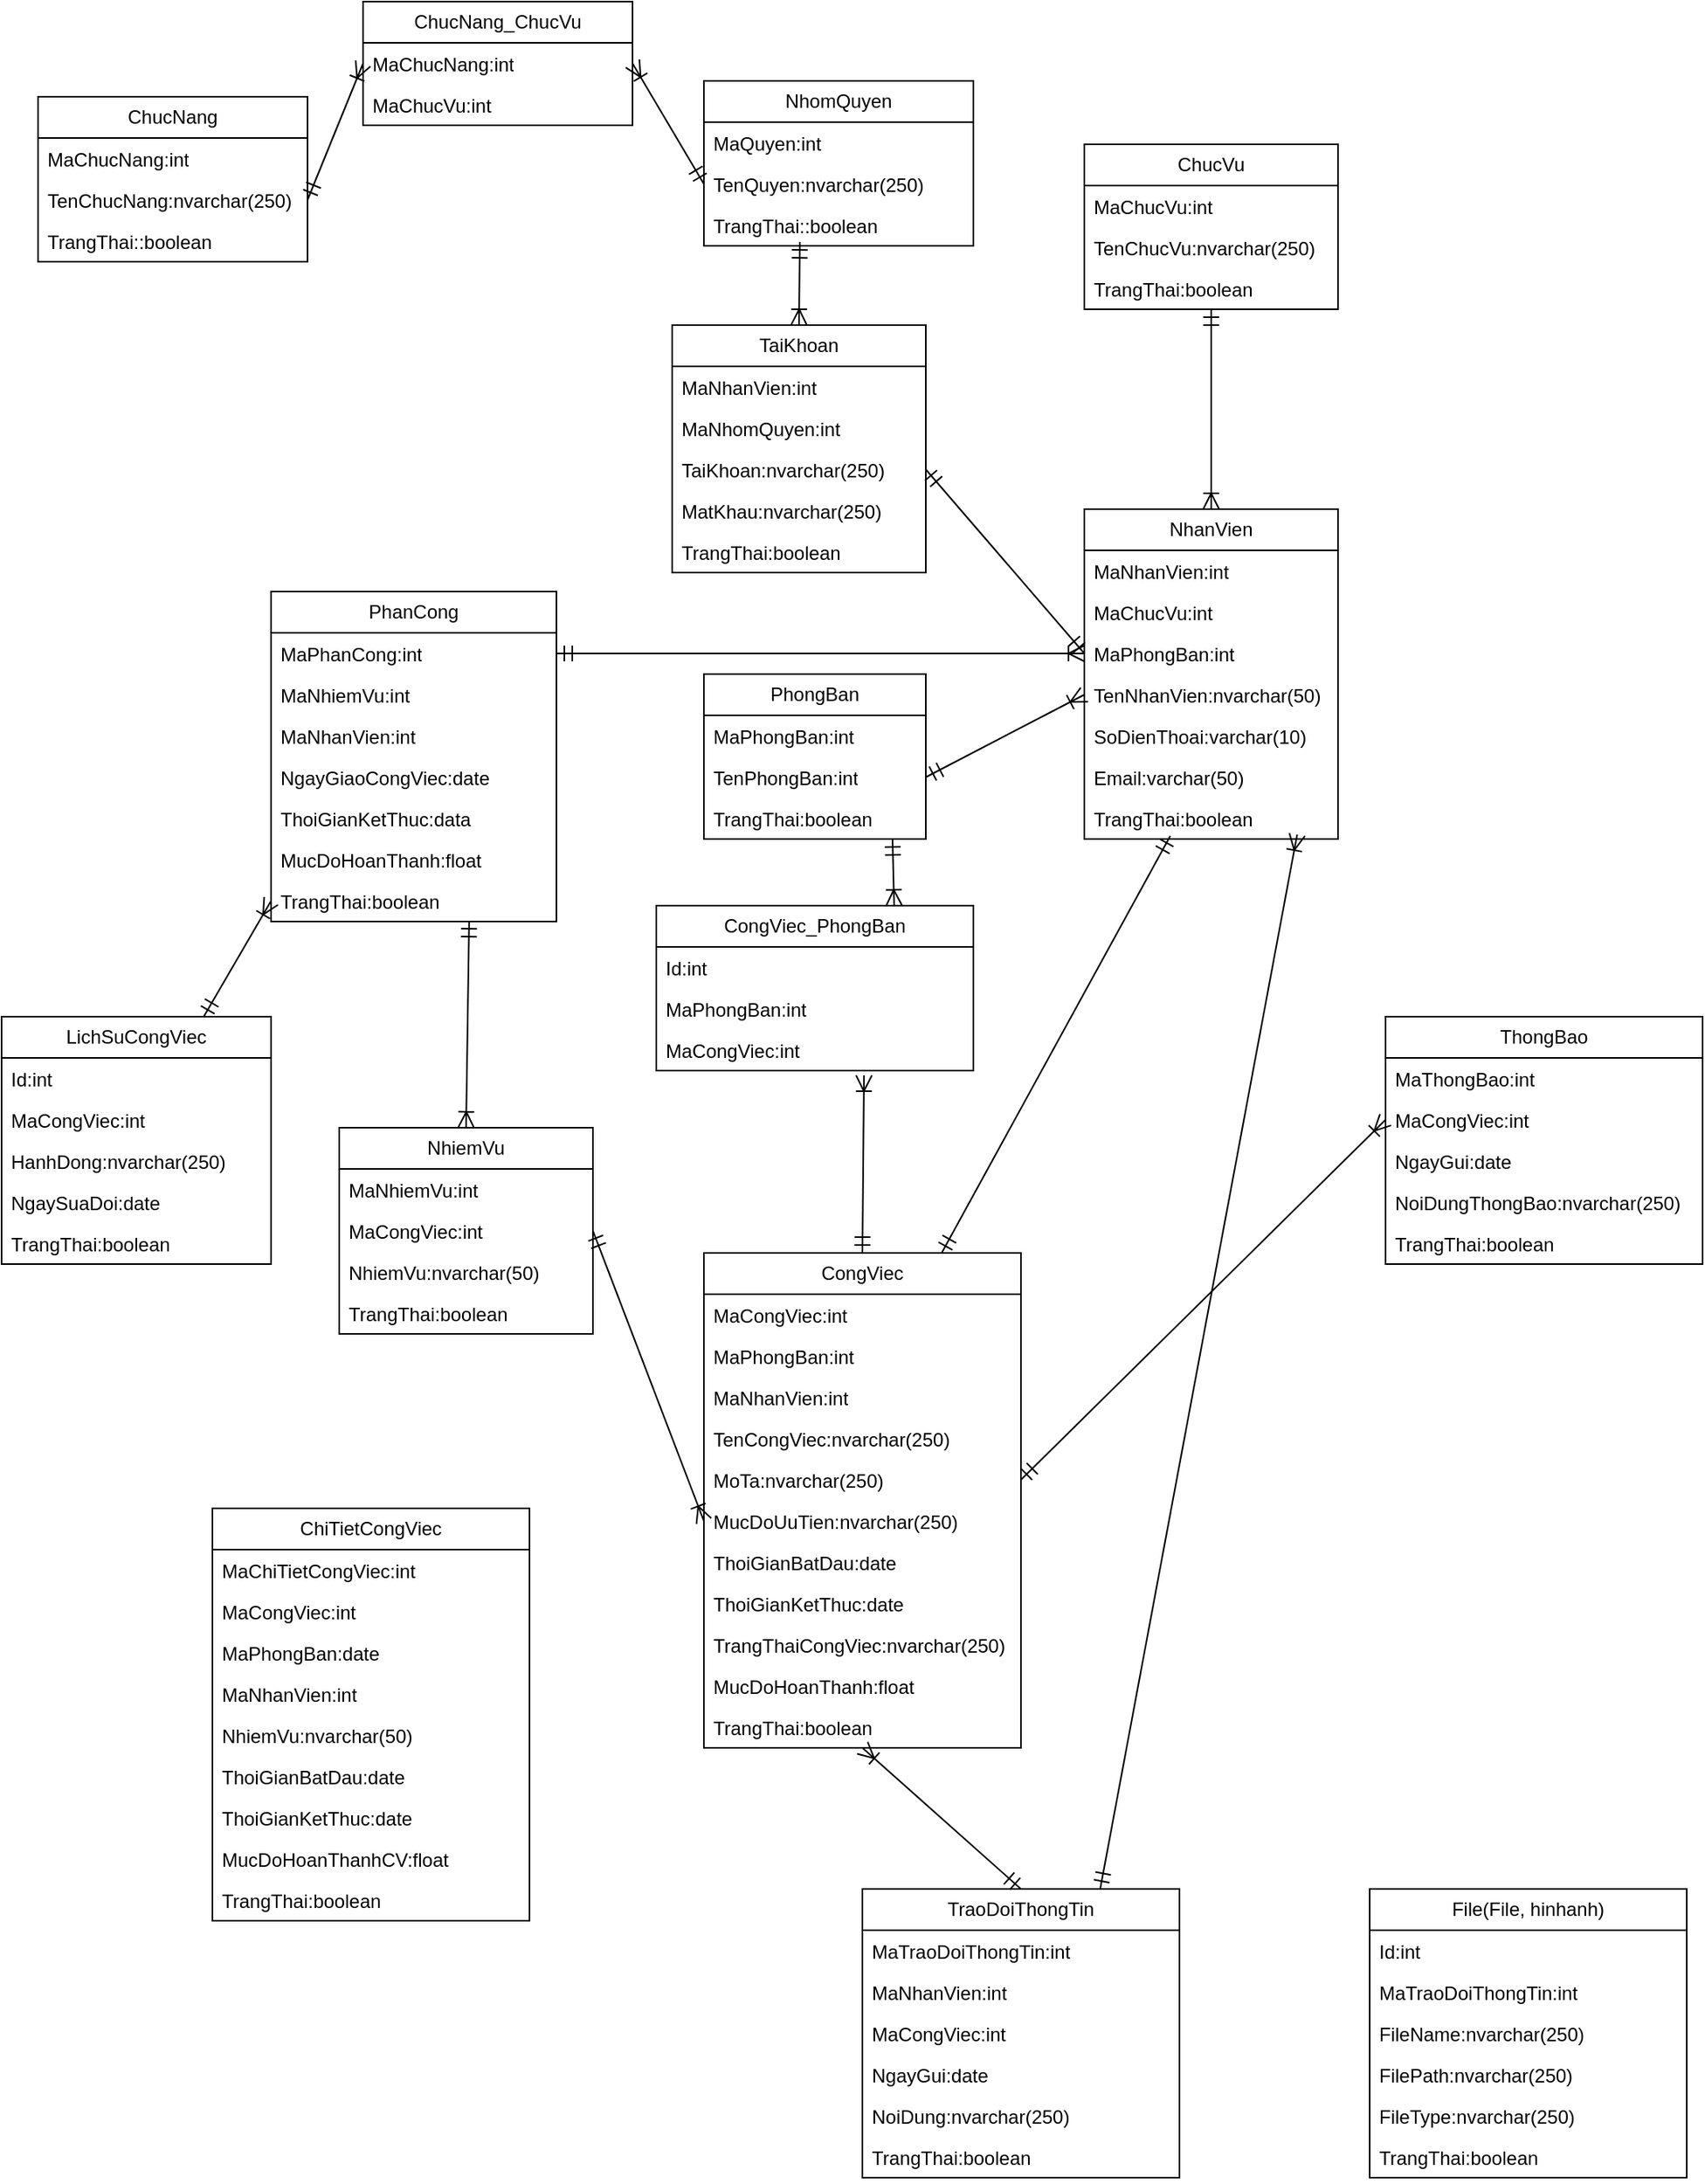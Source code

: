 <mxfile version="24.7.14">
  <diagram name="Trang-1" id="X7D9VBZnepN_hhrHkol_">
    <mxGraphModel dx="1833" dy="1750" grid="1" gridSize="10" guides="1" tooltips="1" connect="1" arrows="1" fold="1" page="1" pageScale="1" pageWidth="827" pageHeight="1169" math="0" shadow="0">
      <root>
        <mxCell id="0" />
        <mxCell id="1" parent="0" />
        <mxCell id="gNjLGFEiQqXNb_aDjSyo-1" value="TaiKhoan" style="swimlane;fontStyle=0;childLayout=stackLayout;horizontal=1;startSize=26;fillColor=none;horizontalStack=0;resizeParent=1;resizeParentMax=0;resizeLast=0;collapsible=1;marginBottom=0;whiteSpace=wrap;html=1;" vertex="1" parent="1">
          <mxGeometry x="-160" y="-156" width="160" height="156" as="geometry" />
        </mxCell>
        <mxCell id="gNjLGFEiQqXNb_aDjSyo-2" value="MaNhanVien:int" style="text;strokeColor=none;fillColor=none;align=left;verticalAlign=top;spacingLeft=4;spacingRight=4;overflow=hidden;rotatable=0;points=[[0,0.5],[1,0.5]];portConstraint=eastwest;whiteSpace=wrap;html=1;" vertex="1" parent="gNjLGFEiQqXNb_aDjSyo-1">
          <mxGeometry y="26" width="160" height="26" as="geometry" />
        </mxCell>
        <mxCell id="gNjLGFEiQqXNb_aDjSyo-118" value="MaNhomQuyen:int" style="text;strokeColor=none;fillColor=none;align=left;verticalAlign=top;spacingLeft=4;spacingRight=4;overflow=hidden;rotatable=0;points=[[0,0.5],[1,0.5]];portConstraint=eastwest;whiteSpace=wrap;html=1;" vertex="1" parent="gNjLGFEiQqXNb_aDjSyo-1">
          <mxGeometry y="52" width="160" height="26" as="geometry" />
        </mxCell>
        <mxCell id="gNjLGFEiQqXNb_aDjSyo-3" value="TaiKhoan:nvarchar(250)" style="text;strokeColor=none;fillColor=none;align=left;verticalAlign=top;spacingLeft=4;spacingRight=4;overflow=hidden;rotatable=0;points=[[0,0.5],[1,0.5]];portConstraint=eastwest;whiteSpace=wrap;html=1;" vertex="1" parent="gNjLGFEiQqXNb_aDjSyo-1">
          <mxGeometry y="78" width="160" height="26" as="geometry" />
        </mxCell>
        <mxCell id="gNjLGFEiQqXNb_aDjSyo-9" value="MatKhau:nvarchar(250)" style="text;strokeColor=none;fillColor=none;align=left;verticalAlign=top;spacingLeft=4;spacingRight=4;overflow=hidden;rotatable=0;points=[[0,0.5],[1,0.5]];portConstraint=eastwest;whiteSpace=wrap;html=1;" vertex="1" parent="gNjLGFEiQqXNb_aDjSyo-1">
          <mxGeometry y="104" width="160" height="26" as="geometry" />
        </mxCell>
        <mxCell id="gNjLGFEiQqXNb_aDjSyo-16" value="TrangThai:boolean" style="text;strokeColor=none;fillColor=none;align=left;verticalAlign=top;spacingLeft=4;spacingRight=4;overflow=hidden;rotatable=0;points=[[0,0.5],[1,0.5]];portConstraint=eastwest;whiteSpace=wrap;html=1;" vertex="1" parent="gNjLGFEiQqXNb_aDjSyo-1">
          <mxGeometry y="130" width="160" height="26" as="geometry" />
        </mxCell>
        <mxCell id="gNjLGFEiQqXNb_aDjSyo-68" style="edgeStyle=none;curved=1;rounded=0;orthogonalLoop=1;jettySize=auto;html=1;exitX=0.5;exitY=0;exitDx=0;exitDy=0;entryX=0.5;entryY=1;entryDx=0;entryDy=0;fontSize=12;startSize=8;endSize=8;endArrow=ERmandOne;endFill=0;startArrow=ERoneToMany;startFill=0;" edge="1" parent="1" source="gNjLGFEiQqXNb_aDjSyo-5" target="gNjLGFEiQqXNb_aDjSyo-62">
          <mxGeometry relative="1" as="geometry" />
        </mxCell>
        <mxCell id="gNjLGFEiQqXNb_aDjSyo-5" value="NhanVien" style="swimlane;fontStyle=0;childLayout=stackLayout;horizontal=1;startSize=26;fillColor=none;horizontalStack=0;resizeParent=1;resizeParentMax=0;resizeLast=0;collapsible=1;marginBottom=0;whiteSpace=wrap;html=1;" vertex="1" parent="1">
          <mxGeometry x="100" y="-40" width="160" height="208" as="geometry" />
        </mxCell>
        <mxCell id="gNjLGFEiQqXNb_aDjSyo-6" value="MaNhanVien:int" style="text;strokeColor=none;fillColor=none;align=left;verticalAlign=top;spacingLeft=4;spacingRight=4;overflow=hidden;rotatable=0;points=[[0,0.5],[1,0.5]];portConstraint=eastwest;whiteSpace=wrap;html=1;" vertex="1" parent="gNjLGFEiQqXNb_aDjSyo-5">
          <mxGeometry y="26" width="160" height="26" as="geometry" />
        </mxCell>
        <mxCell id="gNjLGFEiQqXNb_aDjSyo-69" value="MaChucVu:int" style="text;strokeColor=none;fillColor=none;align=left;verticalAlign=top;spacingLeft=4;spacingRight=4;overflow=hidden;rotatable=0;points=[[0,0.5],[1,0.5]];portConstraint=eastwest;whiteSpace=wrap;html=1;" vertex="1" parent="gNjLGFEiQqXNb_aDjSyo-5">
          <mxGeometry y="52" width="160" height="26" as="geometry" />
        </mxCell>
        <mxCell id="gNjLGFEiQqXNb_aDjSyo-11" value="MaPhongBan:int" style="text;strokeColor=none;fillColor=none;align=left;verticalAlign=top;spacingLeft=4;spacingRight=4;overflow=hidden;rotatable=0;points=[[0,0.5],[1,0.5]];portConstraint=eastwest;whiteSpace=wrap;html=1;" vertex="1" parent="gNjLGFEiQqXNb_aDjSyo-5">
          <mxGeometry y="78" width="160" height="26" as="geometry" />
        </mxCell>
        <mxCell id="gNjLGFEiQqXNb_aDjSyo-7" value="TenNhanVien:nvarchar(50)" style="text;strokeColor=none;fillColor=none;align=left;verticalAlign=top;spacingLeft=4;spacingRight=4;overflow=hidden;rotatable=0;points=[[0,0.5],[1,0.5]];portConstraint=eastwest;whiteSpace=wrap;html=1;" vertex="1" parent="gNjLGFEiQqXNb_aDjSyo-5">
          <mxGeometry y="104" width="160" height="26" as="geometry" />
        </mxCell>
        <mxCell id="gNjLGFEiQqXNb_aDjSyo-8" value="SoDienThoai:varchar(10)" style="text;strokeColor=none;fillColor=none;align=left;verticalAlign=top;spacingLeft=4;spacingRight=4;overflow=hidden;rotatable=0;points=[[0,0.5],[1,0.5]];portConstraint=eastwest;whiteSpace=wrap;html=1;" vertex="1" parent="gNjLGFEiQqXNb_aDjSyo-5">
          <mxGeometry y="130" width="160" height="26" as="geometry" />
        </mxCell>
        <mxCell id="gNjLGFEiQqXNb_aDjSyo-4" value="Email:varchar(50)" style="text;strokeColor=none;fillColor=none;align=left;verticalAlign=top;spacingLeft=4;spacingRight=4;overflow=hidden;rotatable=0;points=[[0,0.5],[1,0.5]];portConstraint=eastwest;whiteSpace=wrap;html=1;" vertex="1" parent="gNjLGFEiQqXNb_aDjSyo-5">
          <mxGeometry y="156" width="160" height="26" as="geometry" />
        </mxCell>
        <mxCell id="gNjLGFEiQqXNb_aDjSyo-10" value="TrangThai:boolean" style="text;strokeColor=none;fillColor=none;align=left;verticalAlign=top;spacingLeft=4;spacingRight=4;overflow=hidden;rotatable=0;points=[[0,0.5],[1,0.5]];portConstraint=eastwest;whiteSpace=wrap;html=1;" vertex="1" parent="gNjLGFEiQqXNb_aDjSyo-5">
          <mxGeometry y="182" width="160" height="26" as="geometry" />
        </mxCell>
        <mxCell id="gNjLGFEiQqXNb_aDjSyo-12" value="PhongBan" style="swimlane;fontStyle=0;childLayout=stackLayout;horizontal=1;startSize=26;fillColor=none;horizontalStack=0;resizeParent=1;resizeParentMax=0;resizeLast=0;collapsible=1;marginBottom=0;whiteSpace=wrap;html=1;" vertex="1" parent="1">
          <mxGeometry x="-140" y="64" width="140" height="104" as="geometry" />
        </mxCell>
        <mxCell id="gNjLGFEiQqXNb_aDjSyo-13" value="MaPhongBan:int" style="text;strokeColor=none;fillColor=none;align=left;verticalAlign=top;spacingLeft=4;spacingRight=4;overflow=hidden;rotatable=0;points=[[0,0.5],[1,0.5]];portConstraint=eastwest;whiteSpace=wrap;html=1;" vertex="1" parent="gNjLGFEiQqXNb_aDjSyo-12">
          <mxGeometry y="26" width="140" height="26" as="geometry" />
        </mxCell>
        <mxCell id="gNjLGFEiQqXNb_aDjSyo-14" value="TenPhongBan:int" style="text;strokeColor=none;fillColor=none;align=left;verticalAlign=top;spacingLeft=4;spacingRight=4;overflow=hidden;rotatable=0;points=[[0,0.5],[1,0.5]];portConstraint=eastwest;whiteSpace=wrap;html=1;" vertex="1" parent="gNjLGFEiQqXNb_aDjSyo-12">
          <mxGeometry y="52" width="140" height="26" as="geometry" />
        </mxCell>
        <mxCell id="gNjLGFEiQqXNb_aDjSyo-15" value="TrangThai:boolean" style="text;strokeColor=none;fillColor=none;align=left;verticalAlign=top;spacingLeft=4;spacingRight=4;overflow=hidden;rotatable=0;points=[[0,0.5],[1,0.5]];portConstraint=eastwest;whiteSpace=wrap;html=1;" vertex="1" parent="gNjLGFEiQqXNb_aDjSyo-12">
          <mxGeometry y="78" width="140" height="26" as="geometry" />
        </mxCell>
        <mxCell id="gNjLGFEiQqXNb_aDjSyo-133" style="edgeStyle=none;curved=1;rounded=0;orthogonalLoop=1;jettySize=auto;html=1;entryX=1;entryY=0.5;entryDx=0;entryDy=0;fontSize=12;startSize=8;endSize=8;" edge="1" parent="gNjLGFEiQqXNb_aDjSyo-12" source="gNjLGFEiQqXNb_aDjSyo-14" target="gNjLGFEiQqXNb_aDjSyo-14">
          <mxGeometry relative="1" as="geometry" />
        </mxCell>
        <mxCell id="gNjLGFEiQqXNb_aDjSyo-17" value="CongViec" style="swimlane;fontStyle=0;childLayout=stackLayout;horizontal=1;startSize=26;fillColor=none;horizontalStack=0;resizeParent=1;resizeParentMax=0;resizeLast=0;collapsible=1;marginBottom=0;whiteSpace=wrap;html=1;" vertex="1" parent="1">
          <mxGeometry x="-140" y="429" width="200" height="312" as="geometry" />
        </mxCell>
        <mxCell id="gNjLGFEiQqXNb_aDjSyo-18" value="MaCongViec:int" style="text;strokeColor=none;fillColor=none;align=left;verticalAlign=top;spacingLeft=4;spacingRight=4;overflow=hidden;rotatable=0;points=[[0,0.5],[1,0.5]];portConstraint=eastwest;whiteSpace=wrap;html=1;" vertex="1" parent="gNjLGFEiQqXNb_aDjSyo-17">
          <mxGeometry y="26" width="200" height="26" as="geometry" />
        </mxCell>
        <mxCell id="gNjLGFEiQqXNb_aDjSyo-166" value="MaPhongBan:int" style="text;strokeColor=none;fillColor=none;align=left;verticalAlign=top;spacingLeft=4;spacingRight=4;overflow=hidden;rotatable=0;points=[[0,0.5],[1,0.5]];portConstraint=eastwest;whiteSpace=wrap;html=1;" vertex="1" parent="gNjLGFEiQqXNb_aDjSyo-17">
          <mxGeometry y="52" width="200" height="26" as="geometry" />
        </mxCell>
        <mxCell id="gNjLGFEiQqXNb_aDjSyo-160" value="MaNhanVien:int" style="text;strokeColor=none;fillColor=none;align=left;verticalAlign=top;spacingLeft=4;spacingRight=4;overflow=hidden;rotatable=0;points=[[0,0.5],[1,0.5]];portConstraint=eastwest;whiteSpace=wrap;html=1;" vertex="1" parent="gNjLGFEiQqXNb_aDjSyo-17">
          <mxGeometry y="78" width="200" height="26" as="geometry" />
        </mxCell>
        <mxCell id="gNjLGFEiQqXNb_aDjSyo-19" value="TenCongViec:nvarchar(250)" style="text;strokeColor=none;fillColor=none;align=left;verticalAlign=top;spacingLeft=4;spacingRight=4;overflow=hidden;rotatable=0;points=[[0,0.5],[1,0.5]];portConstraint=eastwest;whiteSpace=wrap;html=1;" vertex="1" parent="gNjLGFEiQqXNb_aDjSyo-17">
          <mxGeometry y="104" width="200" height="26" as="geometry" />
        </mxCell>
        <mxCell id="gNjLGFEiQqXNb_aDjSyo-23" value="MoTa:nvarchar(250)" style="text;strokeColor=none;fillColor=none;align=left;verticalAlign=top;spacingLeft=4;spacingRight=4;overflow=hidden;rotatable=0;points=[[0,0.5],[1,0.5]];portConstraint=eastwest;whiteSpace=wrap;html=1;" vertex="1" parent="gNjLGFEiQqXNb_aDjSyo-17">
          <mxGeometry y="130" width="200" height="26" as="geometry" />
        </mxCell>
        <mxCell id="gNjLGFEiQqXNb_aDjSyo-20" value="MucDoUuTien:nvarchar(250)" style="text;strokeColor=none;fillColor=none;align=left;verticalAlign=top;spacingLeft=4;spacingRight=4;overflow=hidden;rotatable=0;points=[[0,0.5],[1,0.5]];portConstraint=eastwest;whiteSpace=wrap;html=1;" vertex="1" parent="gNjLGFEiQqXNb_aDjSyo-17">
          <mxGeometry y="156" width="200" height="26" as="geometry" />
        </mxCell>
        <mxCell id="gNjLGFEiQqXNb_aDjSyo-24" value="ThoiGianBatDau:date" style="text;strokeColor=none;fillColor=none;align=left;verticalAlign=top;spacingLeft=4;spacingRight=4;overflow=hidden;rotatable=0;points=[[0,0.5],[1,0.5]];portConstraint=eastwest;whiteSpace=wrap;html=1;" vertex="1" parent="gNjLGFEiQqXNb_aDjSyo-17">
          <mxGeometry y="182" width="200" height="26" as="geometry" />
        </mxCell>
        <mxCell id="gNjLGFEiQqXNb_aDjSyo-21" value="ThoiGianKetThuc:date" style="text;strokeColor=none;fillColor=none;align=left;verticalAlign=top;spacingLeft=4;spacingRight=4;overflow=hidden;rotatable=0;points=[[0,0.5],[1,0.5]];portConstraint=eastwest;whiteSpace=wrap;html=1;" vertex="1" parent="gNjLGFEiQqXNb_aDjSyo-17">
          <mxGeometry y="208" width="200" height="26" as="geometry" />
        </mxCell>
        <mxCell id="gNjLGFEiQqXNb_aDjSyo-26" value="TrangThaiCongViec:nvarchar(250)" style="text;strokeColor=none;fillColor=none;align=left;verticalAlign=top;spacingLeft=4;spacingRight=4;overflow=hidden;rotatable=0;points=[[0,0.5],[1,0.5]];portConstraint=eastwest;whiteSpace=wrap;html=1;" vertex="1" parent="gNjLGFEiQqXNb_aDjSyo-17">
          <mxGeometry y="234" width="200" height="26" as="geometry" />
        </mxCell>
        <mxCell id="gNjLGFEiQqXNb_aDjSyo-51" value="MucDoHoanThanh:float" style="text;strokeColor=none;fillColor=none;align=left;verticalAlign=top;spacingLeft=4;spacingRight=4;overflow=hidden;rotatable=0;points=[[0,0.5],[1,0.5]];portConstraint=eastwest;whiteSpace=wrap;html=1;" vertex="1" parent="gNjLGFEiQqXNb_aDjSyo-17">
          <mxGeometry y="260" width="200" height="26" as="geometry" />
        </mxCell>
        <mxCell id="gNjLGFEiQqXNb_aDjSyo-25" value="TrangThai:boolean" style="text;strokeColor=none;fillColor=none;align=left;verticalAlign=top;spacingLeft=4;spacingRight=4;overflow=hidden;rotatable=0;points=[[0,0.5],[1,0.5]];portConstraint=eastwest;whiteSpace=wrap;html=1;" vertex="1" parent="gNjLGFEiQqXNb_aDjSyo-17">
          <mxGeometry y="286" width="200" height="26" as="geometry" />
        </mxCell>
        <mxCell id="gNjLGFEiQqXNb_aDjSyo-36" value="ThongBao" style="swimlane;fontStyle=0;childLayout=stackLayout;horizontal=1;startSize=26;fillColor=none;horizontalStack=0;resizeParent=1;resizeParentMax=0;resizeLast=0;collapsible=1;marginBottom=0;whiteSpace=wrap;html=1;" vertex="1" parent="1">
          <mxGeometry x="290" y="280" width="200" height="156" as="geometry">
            <mxRectangle x="280" y="562" width="100" height="30" as="alternateBounds" />
          </mxGeometry>
        </mxCell>
        <mxCell id="gNjLGFEiQqXNb_aDjSyo-37" value="MaThongBao:int" style="text;strokeColor=none;fillColor=none;align=left;verticalAlign=top;spacingLeft=4;spacingRight=4;overflow=hidden;rotatable=0;points=[[0,0.5],[1,0.5]];portConstraint=eastwest;whiteSpace=wrap;html=1;" vertex="1" parent="gNjLGFEiQqXNb_aDjSyo-36">
          <mxGeometry y="26" width="200" height="26" as="geometry" />
        </mxCell>
        <mxCell id="gNjLGFEiQqXNb_aDjSyo-38" value="MaCongViec:int" style="text;strokeColor=none;fillColor=none;align=left;verticalAlign=top;spacingLeft=4;spacingRight=4;overflow=hidden;rotatable=0;points=[[0,0.5],[1,0.5]];portConstraint=eastwest;whiteSpace=wrap;html=1;" vertex="1" parent="gNjLGFEiQqXNb_aDjSyo-36">
          <mxGeometry y="52" width="200" height="26" as="geometry" />
        </mxCell>
        <mxCell id="gNjLGFEiQqXNb_aDjSyo-39" value="NgayGui:date" style="text;strokeColor=none;fillColor=none;align=left;verticalAlign=top;spacingLeft=4;spacingRight=4;overflow=hidden;rotatable=0;points=[[0,0.5],[1,0.5]];portConstraint=eastwest;whiteSpace=wrap;html=1;" vertex="1" parent="gNjLGFEiQqXNb_aDjSyo-36">
          <mxGeometry y="78" width="200" height="26" as="geometry" />
        </mxCell>
        <mxCell id="gNjLGFEiQqXNb_aDjSyo-40" value="NoiDungThongBao:nvarchar(250)" style="text;strokeColor=none;fillColor=none;align=left;verticalAlign=top;spacingLeft=4;spacingRight=4;overflow=hidden;rotatable=0;points=[[0,0.5],[1,0.5]];portConstraint=eastwest;whiteSpace=wrap;html=1;" vertex="1" parent="gNjLGFEiQqXNb_aDjSyo-36">
          <mxGeometry y="104" width="200" height="26" as="geometry" />
        </mxCell>
        <mxCell id="gNjLGFEiQqXNb_aDjSyo-44" value="TrangThai:boolean" style="text;strokeColor=none;fillColor=none;align=left;verticalAlign=top;spacingLeft=4;spacingRight=4;overflow=hidden;rotatable=0;points=[[0,0.5],[1,0.5]];portConstraint=eastwest;whiteSpace=wrap;html=1;" vertex="1" parent="gNjLGFEiQqXNb_aDjSyo-36">
          <mxGeometry y="130" width="200" height="26" as="geometry" />
        </mxCell>
        <mxCell id="gNjLGFEiQqXNb_aDjSyo-93" style="edgeStyle=none;curved=1;rounded=0;orthogonalLoop=1;jettySize=auto;html=1;exitX=0.5;exitY=0;exitDx=0;exitDy=0;entryX=0.5;entryY=1;entryDx=0;entryDy=0;fontSize=12;startSize=8;endSize=8;endArrow=ERoneToMany;endFill=0;startArrow=ERmandOne;startFill=0;" edge="1" parent="1" source="gNjLGFEiQqXNb_aDjSyo-45" target="gNjLGFEiQqXNb_aDjSyo-17">
          <mxGeometry relative="1" as="geometry" />
        </mxCell>
        <mxCell id="gNjLGFEiQqXNb_aDjSyo-45" value="TraoDoiThongTin" style="swimlane;fontStyle=0;childLayout=stackLayout;horizontal=1;startSize=26;fillColor=none;horizontalStack=0;resizeParent=1;resizeParentMax=0;resizeLast=0;collapsible=1;marginBottom=0;whiteSpace=wrap;html=1;" vertex="1" parent="1">
          <mxGeometry x="-40" y="830" width="200" height="182" as="geometry" />
        </mxCell>
        <mxCell id="gNjLGFEiQqXNb_aDjSyo-46" value="MaTraoDoiThongTin:int" style="text;strokeColor=none;fillColor=none;align=left;verticalAlign=top;spacingLeft=4;spacingRight=4;overflow=hidden;rotatable=0;points=[[0,0.5],[1,0.5]];portConstraint=eastwest;whiteSpace=wrap;html=1;" vertex="1" parent="gNjLGFEiQqXNb_aDjSyo-45">
          <mxGeometry y="26" width="200" height="26" as="geometry" />
        </mxCell>
        <mxCell id="gNjLGFEiQqXNb_aDjSyo-53" value="MaNhanVien:int" style="text;strokeColor=none;fillColor=none;align=left;verticalAlign=top;spacingLeft=4;spacingRight=4;overflow=hidden;rotatable=0;points=[[0,0.5],[1,0.5]];portConstraint=eastwest;whiteSpace=wrap;html=1;" vertex="1" parent="gNjLGFEiQqXNb_aDjSyo-45">
          <mxGeometry y="52" width="200" height="26" as="geometry" />
        </mxCell>
        <mxCell id="gNjLGFEiQqXNb_aDjSyo-47" value="MaCongViec:int" style="text;strokeColor=none;fillColor=none;align=left;verticalAlign=top;spacingLeft=4;spacingRight=4;overflow=hidden;rotatable=0;points=[[0,0.5],[1,0.5]];portConstraint=eastwest;whiteSpace=wrap;html=1;" vertex="1" parent="gNjLGFEiQqXNb_aDjSyo-45">
          <mxGeometry y="78" width="200" height="26" as="geometry" />
        </mxCell>
        <mxCell id="gNjLGFEiQqXNb_aDjSyo-48" value="NgayGui:date" style="text;strokeColor=none;fillColor=none;align=left;verticalAlign=top;spacingLeft=4;spacingRight=4;overflow=hidden;rotatable=0;points=[[0,0.5],[1,0.5]];portConstraint=eastwest;whiteSpace=wrap;html=1;" vertex="1" parent="gNjLGFEiQqXNb_aDjSyo-45">
          <mxGeometry y="104" width="200" height="26" as="geometry" />
        </mxCell>
        <mxCell id="gNjLGFEiQqXNb_aDjSyo-49" value="NoiDung:nvarchar(250)" style="text;strokeColor=none;fillColor=none;align=left;verticalAlign=top;spacingLeft=4;spacingRight=4;overflow=hidden;rotatable=0;points=[[0,0.5],[1,0.5]];portConstraint=eastwest;whiteSpace=wrap;html=1;" vertex="1" parent="gNjLGFEiQqXNb_aDjSyo-45">
          <mxGeometry y="130" width="200" height="26" as="geometry" />
        </mxCell>
        <mxCell id="gNjLGFEiQqXNb_aDjSyo-50" value="TrangThai:boolean" style="text;strokeColor=none;fillColor=none;align=left;verticalAlign=top;spacingLeft=4;spacingRight=4;overflow=hidden;rotatable=0;points=[[0,0.5],[1,0.5]];portConstraint=eastwest;whiteSpace=wrap;html=1;" vertex="1" parent="gNjLGFEiQqXNb_aDjSyo-45">
          <mxGeometry y="156" width="200" height="26" as="geometry" />
        </mxCell>
        <mxCell id="gNjLGFEiQqXNb_aDjSyo-54" style="edgeStyle=none;curved=1;rounded=0;orthogonalLoop=1;jettySize=auto;html=1;exitX=0;exitY=0.5;exitDx=0;exitDy=0;entryX=1;entryY=0.5;entryDx=0;entryDy=0;fontSize=12;startSize=8;endSize=8;endArrow=ERmandOne;endFill=0;startArrow=ERoneToMany;startFill=0;" edge="1" parent="1" source="gNjLGFEiQqXNb_aDjSyo-7" target="gNjLGFEiQqXNb_aDjSyo-14">
          <mxGeometry relative="1" as="geometry" />
        </mxCell>
        <mxCell id="gNjLGFEiQqXNb_aDjSyo-55" style="edgeStyle=none;curved=1;rounded=0;orthogonalLoop=1;jettySize=auto;html=1;exitX=1;exitY=0.5;exitDx=0;exitDy=0;entryX=0;entryY=0.5;entryDx=0;entryDy=0;fontSize=12;startSize=8;endSize=8;startArrow=ERmandOne;startFill=0;endArrow=ERmandOne;endFill=0;" edge="1" parent="1" source="gNjLGFEiQqXNb_aDjSyo-3" target="gNjLGFEiQqXNb_aDjSyo-11">
          <mxGeometry relative="1" as="geometry" />
        </mxCell>
        <mxCell id="gNjLGFEiQqXNb_aDjSyo-62" value="ChucVu" style="swimlane;fontStyle=0;childLayout=stackLayout;horizontal=1;startSize=26;fillColor=none;horizontalStack=0;resizeParent=1;resizeParentMax=0;resizeLast=0;collapsible=1;marginBottom=0;whiteSpace=wrap;html=1;" vertex="1" parent="1">
          <mxGeometry x="100" y="-270" width="160" height="104" as="geometry">
            <mxRectangle x="280" y="562" width="100" height="30" as="alternateBounds" />
          </mxGeometry>
        </mxCell>
        <mxCell id="gNjLGFEiQqXNb_aDjSyo-63" value="MaChucVu:int" style="text;strokeColor=none;fillColor=none;align=left;verticalAlign=top;spacingLeft=4;spacingRight=4;overflow=hidden;rotatable=0;points=[[0,0.5],[1,0.5]];portConstraint=eastwest;whiteSpace=wrap;html=1;" vertex="1" parent="gNjLGFEiQqXNb_aDjSyo-62">
          <mxGeometry y="26" width="160" height="26" as="geometry" />
        </mxCell>
        <mxCell id="gNjLGFEiQqXNb_aDjSyo-64" value="TenChucVu:nvarchar(250)" style="text;strokeColor=none;fillColor=none;align=left;verticalAlign=top;spacingLeft=4;spacingRight=4;overflow=hidden;rotatable=0;points=[[0,0.5],[1,0.5]];portConstraint=eastwest;whiteSpace=wrap;html=1;" vertex="1" parent="gNjLGFEiQqXNb_aDjSyo-62">
          <mxGeometry y="52" width="160" height="26" as="geometry" />
        </mxCell>
        <mxCell id="gNjLGFEiQqXNb_aDjSyo-67" value="TrangThai:boolean" style="text;strokeColor=none;fillColor=none;align=left;verticalAlign=top;spacingLeft=4;spacingRight=4;overflow=hidden;rotatable=0;points=[[0,0.5],[1,0.5]];portConstraint=eastwest;whiteSpace=wrap;html=1;" vertex="1" parent="gNjLGFEiQqXNb_aDjSyo-62">
          <mxGeometry y="78" width="160" height="26" as="geometry" />
        </mxCell>
        <mxCell id="gNjLGFEiQqXNb_aDjSyo-78" value="File(File, hinhanh)" style="swimlane;fontStyle=0;childLayout=stackLayout;horizontal=1;startSize=26;fillColor=none;horizontalStack=0;resizeParent=1;resizeParentMax=0;resizeLast=0;collapsible=1;marginBottom=0;whiteSpace=wrap;html=1;" vertex="1" parent="1">
          <mxGeometry x="280" y="830" width="200" height="182" as="geometry" />
        </mxCell>
        <mxCell id="gNjLGFEiQqXNb_aDjSyo-79" value="Id:int" style="text;strokeColor=none;fillColor=none;align=left;verticalAlign=top;spacingLeft=4;spacingRight=4;overflow=hidden;rotatable=0;points=[[0,0.5],[1,0.5]];portConstraint=eastwest;whiteSpace=wrap;html=1;" vertex="1" parent="gNjLGFEiQqXNb_aDjSyo-78">
          <mxGeometry y="26" width="200" height="26" as="geometry" />
        </mxCell>
        <mxCell id="gNjLGFEiQqXNb_aDjSyo-85" value="MaTraoDoiThongTin:int" style="text;strokeColor=none;fillColor=none;align=left;verticalAlign=top;spacingLeft=4;spacingRight=4;overflow=hidden;rotatable=0;points=[[0,0.5],[1,0.5]];portConstraint=eastwest;whiteSpace=wrap;html=1;" vertex="1" parent="gNjLGFEiQqXNb_aDjSyo-78">
          <mxGeometry y="52" width="200" height="26" as="geometry" />
        </mxCell>
        <mxCell id="gNjLGFEiQqXNb_aDjSyo-86" value="FileName:nvarchar(250)" style="text;strokeColor=none;fillColor=none;align=left;verticalAlign=top;spacingLeft=4;spacingRight=4;overflow=hidden;rotatable=0;points=[[0,0.5],[1,0.5]];portConstraint=eastwest;whiteSpace=wrap;html=1;" vertex="1" parent="gNjLGFEiQqXNb_aDjSyo-78">
          <mxGeometry y="78" width="200" height="26" as="geometry" />
        </mxCell>
        <mxCell id="gNjLGFEiQqXNb_aDjSyo-87" value="FilePath:nvarchar(250)" style="text;strokeColor=none;fillColor=none;align=left;verticalAlign=top;spacingLeft=4;spacingRight=4;overflow=hidden;rotatable=0;points=[[0,0.5],[1,0.5]];portConstraint=eastwest;whiteSpace=wrap;html=1;" vertex="1" parent="gNjLGFEiQqXNb_aDjSyo-78">
          <mxGeometry y="104" width="200" height="26" as="geometry" />
        </mxCell>
        <mxCell id="gNjLGFEiQqXNb_aDjSyo-90" value="FileType:nvarchar(250)" style="text;strokeColor=none;fillColor=none;align=left;verticalAlign=top;spacingLeft=4;spacingRight=4;overflow=hidden;rotatable=0;points=[[0,0.5],[1,0.5]];portConstraint=eastwest;whiteSpace=wrap;html=1;" vertex="1" parent="gNjLGFEiQqXNb_aDjSyo-78">
          <mxGeometry y="130" width="200" height="26" as="geometry" />
        </mxCell>
        <mxCell id="gNjLGFEiQqXNb_aDjSyo-84" value="TrangThai:boolean" style="text;strokeColor=none;fillColor=none;align=left;verticalAlign=top;spacingLeft=4;spacingRight=4;overflow=hidden;rotatable=0;points=[[0,0.5],[1,0.5]];portConstraint=eastwest;whiteSpace=wrap;html=1;" vertex="1" parent="gNjLGFEiQqXNb_aDjSyo-78">
          <mxGeometry y="156" width="200" height="26" as="geometry" />
        </mxCell>
        <mxCell id="gNjLGFEiQqXNb_aDjSyo-88" style="edgeStyle=none;curved=1;rounded=0;orthogonalLoop=1;jettySize=auto;html=1;exitX=1;exitY=0.5;exitDx=0;exitDy=0;entryX=0;entryY=0.5;entryDx=0;entryDy=0;fontSize=12;startSize=8;endSize=8;startArrow=ERmandOne;startFill=0;endArrow=ERoneToMany;endFill=0;" edge="1" parent="1" source="gNjLGFEiQqXNb_aDjSyo-23" target="gNjLGFEiQqXNb_aDjSyo-38">
          <mxGeometry relative="1" as="geometry" />
        </mxCell>
        <mxCell id="gNjLGFEiQqXNb_aDjSyo-94" style="edgeStyle=none;curved=1;rounded=0;orthogonalLoop=1;jettySize=auto;html=1;exitX=0.75;exitY=0;exitDx=0;exitDy=0;entryX=0.839;entryY=0.892;entryDx=0;entryDy=0;entryPerimeter=0;fontSize=12;startSize=8;endSize=8;endArrow=ERoneToMany;endFill=0;startArrow=ERmandOne;startFill=0;" edge="1" parent="1" source="gNjLGFEiQqXNb_aDjSyo-45" target="gNjLGFEiQqXNb_aDjSyo-10">
          <mxGeometry relative="1" as="geometry" />
        </mxCell>
        <mxCell id="gNjLGFEiQqXNb_aDjSyo-95" value="ChucNang" style="swimlane;fontStyle=0;childLayout=stackLayout;horizontal=1;startSize=26;fillColor=none;horizontalStack=0;resizeParent=1;resizeParentMax=0;resizeLast=0;collapsible=1;marginBottom=0;whiteSpace=wrap;html=1;" vertex="1" parent="1">
          <mxGeometry x="-560" y="-300" width="170" height="104" as="geometry" />
        </mxCell>
        <mxCell id="gNjLGFEiQqXNb_aDjSyo-96" value="MaChucNang:int" style="text;strokeColor=none;fillColor=none;align=left;verticalAlign=top;spacingLeft=4;spacingRight=4;overflow=hidden;rotatable=0;points=[[0,0.5],[1,0.5]];portConstraint=eastwest;whiteSpace=wrap;html=1;" vertex="1" parent="gNjLGFEiQqXNb_aDjSyo-95">
          <mxGeometry y="26" width="170" height="26" as="geometry" />
        </mxCell>
        <mxCell id="gNjLGFEiQqXNb_aDjSyo-97" value="TenChucNang:nvarchar(250)" style="text;strokeColor=none;fillColor=none;align=left;verticalAlign=top;spacingLeft=4;spacingRight=4;overflow=hidden;rotatable=0;points=[[0,0.5],[1,0.5]];portConstraint=eastwest;whiteSpace=wrap;html=1;" vertex="1" parent="gNjLGFEiQqXNb_aDjSyo-95">
          <mxGeometry y="52" width="170" height="26" as="geometry" />
        </mxCell>
        <mxCell id="gNjLGFEiQqXNb_aDjSyo-98" value="TrangThai::boolean" style="text;strokeColor=none;fillColor=none;align=left;verticalAlign=top;spacingLeft=4;spacingRight=4;overflow=hidden;rotatable=0;points=[[0,0.5],[1,0.5]];portConstraint=eastwest;whiteSpace=wrap;html=1;" vertex="1" parent="gNjLGFEiQqXNb_aDjSyo-95">
          <mxGeometry y="78" width="170" height="26" as="geometry" />
        </mxCell>
        <mxCell id="gNjLGFEiQqXNb_aDjSyo-103" value="ChucNang_ChucVu" style="swimlane;fontStyle=0;childLayout=stackLayout;horizontal=1;startSize=26;fillColor=none;horizontalStack=0;resizeParent=1;resizeParentMax=0;resizeLast=0;collapsible=1;marginBottom=0;whiteSpace=wrap;html=1;" vertex="1" parent="1">
          <mxGeometry x="-355" y="-360" width="170" height="78" as="geometry" />
        </mxCell>
        <mxCell id="gNjLGFEiQqXNb_aDjSyo-104" value="MaChucNang:int" style="text;strokeColor=none;fillColor=none;align=left;verticalAlign=top;spacingLeft=4;spacingRight=4;overflow=hidden;rotatable=0;points=[[0,0.5],[1,0.5]];portConstraint=eastwest;whiteSpace=wrap;html=1;" vertex="1" parent="gNjLGFEiQqXNb_aDjSyo-103">
          <mxGeometry y="26" width="170" height="26" as="geometry" />
        </mxCell>
        <mxCell id="gNjLGFEiQqXNb_aDjSyo-105" value="MaChucVu:int" style="text;strokeColor=none;fillColor=none;align=left;verticalAlign=top;spacingLeft=4;spacingRight=4;overflow=hidden;rotatable=0;points=[[0,0.5],[1,0.5]];portConstraint=eastwest;whiteSpace=wrap;html=1;" vertex="1" parent="gNjLGFEiQqXNb_aDjSyo-103">
          <mxGeometry y="52" width="170" height="26" as="geometry" />
        </mxCell>
        <mxCell id="gNjLGFEiQqXNb_aDjSyo-107" value="NhomQuyen" style="swimlane;fontStyle=0;childLayout=stackLayout;horizontal=1;startSize=26;fillColor=none;horizontalStack=0;resizeParent=1;resizeParentMax=0;resizeLast=0;collapsible=1;marginBottom=0;whiteSpace=wrap;html=1;" vertex="1" parent="1">
          <mxGeometry x="-140" y="-310" width="170" height="104" as="geometry" />
        </mxCell>
        <mxCell id="gNjLGFEiQqXNb_aDjSyo-108" value="MaQuyen:int" style="text;strokeColor=none;fillColor=none;align=left;verticalAlign=top;spacingLeft=4;spacingRight=4;overflow=hidden;rotatable=0;points=[[0,0.5],[1,0.5]];portConstraint=eastwest;whiteSpace=wrap;html=1;" vertex="1" parent="gNjLGFEiQqXNb_aDjSyo-107">
          <mxGeometry y="26" width="170" height="26" as="geometry" />
        </mxCell>
        <mxCell id="gNjLGFEiQqXNb_aDjSyo-109" value="TenQuyen:nvarchar(250)" style="text;strokeColor=none;fillColor=none;align=left;verticalAlign=top;spacingLeft=4;spacingRight=4;overflow=hidden;rotatable=0;points=[[0,0.5],[1,0.5]];portConstraint=eastwest;whiteSpace=wrap;html=1;" vertex="1" parent="gNjLGFEiQqXNb_aDjSyo-107">
          <mxGeometry y="52" width="170" height="26" as="geometry" />
        </mxCell>
        <mxCell id="gNjLGFEiQqXNb_aDjSyo-110" value="TrangThai::boolean" style="text;strokeColor=none;fillColor=none;align=left;verticalAlign=top;spacingLeft=4;spacingRight=4;overflow=hidden;rotatable=0;points=[[0,0.5],[1,0.5]];portConstraint=eastwest;whiteSpace=wrap;html=1;" vertex="1" parent="gNjLGFEiQqXNb_aDjSyo-107">
          <mxGeometry y="78" width="170" height="26" as="geometry" />
        </mxCell>
        <mxCell id="gNjLGFEiQqXNb_aDjSyo-111" style="edgeStyle=none;curved=1;rounded=0;orthogonalLoop=1;jettySize=auto;html=1;exitX=1;exitY=0.5;exitDx=0;exitDy=0;entryX=0;entryY=0.5;entryDx=0;entryDy=0;fontSize=12;startSize=8;endSize=8;endArrow=ERoneToMany;endFill=0;startArrow=ERmandOne;startFill=0;" edge="1" parent="1" source="gNjLGFEiQqXNb_aDjSyo-97" target="gNjLGFEiQqXNb_aDjSyo-104">
          <mxGeometry relative="1" as="geometry" />
        </mxCell>
        <mxCell id="gNjLGFEiQqXNb_aDjSyo-112" style="edgeStyle=none;curved=1;rounded=0;orthogonalLoop=1;jettySize=auto;html=1;exitX=1;exitY=0.5;exitDx=0;exitDy=0;entryX=0;entryY=0.5;entryDx=0;entryDy=0;fontSize=12;startSize=8;endSize=8;endArrow=ERmandOne;endFill=0;startArrow=ERoneToMany;startFill=0;" edge="1" parent="1" source="gNjLGFEiQqXNb_aDjSyo-104" target="gNjLGFEiQqXNb_aDjSyo-109">
          <mxGeometry relative="1" as="geometry" />
        </mxCell>
        <mxCell id="gNjLGFEiQqXNb_aDjSyo-119" style="edgeStyle=none;curved=1;rounded=0;orthogonalLoop=1;jettySize=auto;html=1;exitX=0.5;exitY=0;exitDx=0;exitDy=0;entryX=0.356;entryY=0.908;entryDx=0;entryDy=0;entryPerimeter=0;fontSize=12;startSize=8;endSize=8;endArrow=ERmandOne;endFill=0;startArrow=ERoneToMany;startFill=0;" edge="1" parent="1" source="gNjLGFEiQqXNb_aDjSyo-1" target="gNjLGFEiQqXNb_aDjSyo-110">
          <mxGeometry relative="1" as="geometry" />
        </mxCell>
        <mxCell id="gNjLGFEiQqXNb_aDjSyo-131" style="edgeStyle=none;curved=1;rounded=0;orthogonalLoop=1;jettySize=auto;html=1;exitX=0;exitY=0.5;exitDx=0;exitDy=0;entryX=1;entryY=0.5;entryDx=0;entryDy=0;fontSize=12;startSize=8;endSize=8;startArrow=ERoneToMany;startFill=0;endArrow=ERmandOne;endFill=0;" edge="1" parent="1" source="gNjLGFEiQqXNb_aDjSyo-20" target="gNjLGFEiQqXNb_aDjSyo-136">
          <mxGeometry relative="1" as="geometry">
            <mxPoint x="-130" y="485" as="targetPoint" />
          </mxGeometry>
        </mxCell>
        <mxCell id="gNjLGFEiQqXNb_aDjSyo-134" value="NhiemVu" style="swimlane;fontStyle=0;childLayout=stackLayout;horizontal=1;startSize=26;fillColor=none;horizontalStack=0;resizeParent=1;resizeParentMax=0;resizeLast=0;collapsible=1;marginBottom=0;whiteSpace=wrap;html=1;" vertex="1" parent="1">
          <mxGeometry x="-370" y="350" width="160" height="130" as="geometry" />
        </mxCell>
        <mxCell id="gNjLGFEiQqXNb_aDjSyo-135" value="MaNhiemVu:int" style="text;strokeColor=none;fillColor=none;align=left;verticalAlign=top;spacingLeft=4;spacingRight=4;overflow=hidden;rotatable=0;points=[[0,0.5],[1,0.5]];portConstraint=eastwest;whiteSpace=wrap;html=1;" vertex="1" parent="gNjLGFEiQqXNb_aDjSyo-134">
          <mxGeometry y="26" width="160" height="26" as="geometry" />
        </mxCell>
        <mxCell id="gNjLGFEiQqXNb_aDjSyo-136" value="MaCongViec:int" style="text;strokeColor=none;fillColor=none;align=left;verticalAlign=top;spacingLeft=4;spacingRight=4;overflow=hidden;rotatable=0;points=[[0,0.5],[1,0.5]];portConstraint=eastwest;whiteSpace=wrap;html=1;" vertex="1" parent="gNjLGFEiQqXNb_aDjSyo-134">
          <mxGeometry y="52" width="160" height="26" as="geometry" />
        </mxCell>
        <mxCell id="gNjLGFEiQqXNb_aDjSyo-138" value="NhiemVu:nvarchar(50)" style="text;strokeColor=none;fillColor=none;align=left;verticalAlign=top;spacingLeft=4;spacingRight=4;overflow=hidden;rotatable=0;points=[[0,0.5],[1,0.5]];portConstraint=eastwest;whiteSpace=wrap;html=1;" vertex="1" parent="gNjLGFEiQqXNb_aDjSyo-134">
          <mxGeometry y="78" width="160" height="26" as="geometry" />
        </mxCell>
        <mxCell id="gNjLGFEiQqXNb_aDjSyo-142" value="TrangThai:boolean" style="text;strokeColor=none;fillColor=none;align=left;verticalAlign=top;spacingLeft=4;spacingRight=4;overflow=hidden;rotatable=0;points=[[0,0.5],[1,0.5]];portConstraint=eastwest;whiteSpace=wrap;html=1;" vertex="1" parent="gNjLGFEiQqXNb_aDjSyo-134">
          <mxGeometry y="104" width="160" height="26" as="geometry" />
        </mxCell>
        <mxCell id="gNjLGFEiQqXNb_aDjSyo-161" style="edgeStyle=none;curved=1;rounded=0;orthogonalLoop=1;jettySize=auto;html=1;exitX=0.694;exitY=0.985;exitDx=0;exitDy=0;entryX=0.5;entryY=0;entryDx=0;entryDy=0;fontSize=12;startSize=8;endSize=8;endArrow=ERoneToMany;endFill=0;startArrow=ERmandOne;startFill=0;exitPerimeter=0;" edge="1" parent="1" source="gNjLGFEiQqXNb_aDjSyo-148" target="gNjLGFEiQqXNb_aDjSyo-134">
          <mxGeometry relative="1" as="geometry" />
        </mxCell>
        <mxCell id="gNjLGFEiQqXNb_aDjSyo-143" value="PhanCong" style="swimlane;fontStyle=0;childLayout=stackLayout;horizontal=1;startSize=26;fillColor=none;horizontalStack=0;resizeParent=1;resizeParentMax=0;resizeLast=0;collapsible=1;marginBottom=0;whiteSpace=wrap;html=1;" vertex="1" parent="1">
          <mxGeometry x="-413" y="12" width="180" height="208" as="geometry" />
        </mxCell>
        <mxCell id="gNjLGFEiQqXNb_aDjSyo-144" value="MaPhanCong:int" style="text;strokeColor=none;fillColor=none;align=left;verticalAlign=top;spacingLeft=4;spacingRight=4;overflow=hidden;rotatable=0;points=[[0,0.5],[1,0.5]];portConstraint=eastwest;whiteSpace=wrap;html=1;" vertex="1" parent="gNjLGFEiQqXNb_aDjSyo-143">
          <mxGeometry y="26" width="180" height="26" as="geometry" />
        </mxCell>
        <mxCell id="gNjLGFEiQqXNb_aDjSyo-162" value="MaNhiemVu:int" style="text;strokeColor=none;fillColor=none;align=left;verticalAlign=top;spacingLeft=4;spacingRight=4;overflow=hidden;rotatable=0;points=[[0,0.5],[1,0.5]];portConstraint=eastwest;whiteSpace=wrap;html=1;" vertex="1" parent="gNjLGFEiQqXNb_aDjSyo-143">
          <mxGeometry y="52" width="180" height="26" as="geometry" />
        </mxCell>
        <mxCell id="gNjLGFEiQqXNb_aDjSyo-145" value="MaNhanVien:int" style="text;strokeColor=none;fillColor=none;align=left;verticalAlign=top;spacingLeft=4;spacingRight=4;overflow=hidden;rotatable=0;points=[[0,0.5],[1,0.5]];portConstraint=eastwest;whiteSpace=wrap;html=1;" vertex="1" parent="gNjLGFEiQqXNb_aDjSyo-143">
          <mxGeometry y="78" width="180" height="26" as="geometry" />
        </mxCell>
        <mxCell id="gNjLGFEiQqXNb_aDjSyo-146" value="NgayGiaoCongViec:date" style="text;strokeColor=none;fillColor=none;align=left;verticalAlign=top;spacingLeft=4;spacingRight=4;overflow=hidden;rotatable=0;points=[[0,0.5],[1,0.5]];portConstraint=eastwest;whiteSpace=wrap;html=1;" vertex="1" parent="gNjLGFEiQqXNb_aDjSyo-143">
          <mxGeometry y="104" width="180" height="26" as="geometry" />
        </mxCell>
        <mxCell id="gNjLGFEiQqXNb_aDjSyo-147" value="ThoiGianKetThuc:data" style="text;strokeColor=none;fillColor=none;align=left;verticalAlign=top;spacingLeft=4;spacingRight=4;overflow=hidden;rotatable=0;points=[[0,0.5],[1,0.5]];portConstraint=eastwest;whiteSpace=wrap;html=1;" vertex="1" parent="gNjLGFEiQqXNb_aDjSyo-143">
          <mxGeometry y="130" width="180" height="26" as="geometry" />
        </mxCell>
        <mxCell id="gNjLGFEiQqXNb_aDjSyo-172" value="MucDoHoanThanh:float" style="text;strokeColor=none;fillColor=none;align=left;verticalAlign=top;spacingLeft=4;spacingRight=4;overflow=hidden;rotatable=0;points=[[0,0.5],[1,0.5]];portConstraint=eastwest;whiteSpace=wrap;html=1;" vertex="1" parent="gNjLGFEiQqXNb_aDjSyo-143">
          <mxGeometry y="156" width="180" height="26" as="geometry" />
        </mxCell>
        <mxCell id="gNjLGFEiQqXNb_aDjSyo-148" value="TrangThai:boolean" style="text;strokeColor=none;fillColor=none;align=left;verticalAlign=top;spacingLeft=4;spacingRight=4;overflow=hidden;rotatable=0;points=[[0,0.5],[1,0.5]];portConstraint=eastwest;whiteSpace=wrap;html=1;" vertex="1" parent="gNjLGFEiQqXNb_aDjSyo-143">
          <mxGeometry y="182" width="180" height="26" as="geometry" />
        </mxCell>
        <mxCell id="gNjLGFEiQqXNb_aDjSyo-150" value="ChiTietCongViec" style="swimlane;fontStyle=0;childLayout=stackLayout;horizontal=1;startSize=26;fillColor=none;horizontalStack=0;resizeParent=1;resizeParentMax=0;resizeLast=0;collapsible=1;marginBottom=0;whiteSpace=wrap;html=1;" vertex="1" parent="1">
          <mxGeometry x="-450" y="590" width="200" height="260" as="geometry" />
        </mxCell>
        <mxCell id="gNjLGFEiQqXNb_aDjSyo-151" value="MaChiTietCongViec:int" style="text;strokeColor=none;fillColor=none;align=left;verticalAlign=top;spacingLeft=4;spacingRight=4;overflow=hidden;rotatable=0;points=[[0,0.5],[1,0.5]];portConstraint=eastwest;whiteSpace=wrap;html=1;" vertex="1" parent="gNjLGFEiQqXNb_aDjSyo-150">
          <mxGeometry y="26" width="200" height="26" as="geometry" />
        </mxCell>
        <mxCell id="gNjLGFEiQqXNb_aDjSyo-152" value="MaCongViec:int" style="text;strokeColor=none;fillColor=none;align=left;verticalAlign=top;spacingLeft=4;spacingRight=4;overflow=hidden;rotatable=0;points=[[0,0.5],[1,0.5]];portConstraint=eastwest;whiteSpace=wrap;html=1;" vertex="1" parent="gNjLGFEiQqXNb_aDjSyo-150">
          <mxGeometry y="52" width="200" height="26" as="geometry" />
        </mxCell>
        <mxCell id="gNjLGFEiQqXNb_aDjSyo-153" value="MaPhongBan:date" style="text;strokeColor=none;fillColor=none;align=left;verticalAlign=top;spacingLeft=4;spacingRight=4;overflow=hidden;rotatable=0;points=[[0,0.5],[1,0.5]];portConstraint=eastwest;whiteSpace=wrap;html=1;" vertex="1" parent="gNjLGFEiQqXNb_aDjSyo-150">
          <mxGeometry y="78" width="200" height="26" as="geometry" />
        </mxCell>
        <mxCell id="gNjLGFEiQqXNb_aDjSyo-154" value="MaNhanVien:int" style="text;strokeColor=none;fillColor=none;align=left;verticalAlign=top;spacingLeft=4;spacingRight=4;overflow=hidden;rotatable=0;points=[[0,0.5],[1,0.5]];portConstraint=eastwest;whiteSpace=wrap;html=1;" vertex="1" parent="gNjLGFEiQqXNb_aDjSyo-150">
          <mxGeometry y="104" width="200" height="26" as="geometry" />
        </mxCell>
        <mxCell id="gNjLGFEiQqXNb_aDjSyo-155" value="NhiemVu:nvarchar(50)" style="text;strokeColor=none;fillColor=none;align=left;verticalAlign=top;spacingLeft=4;spacingRight=4;overflow=hidden;rotatable=0;points=[[0,0.5],[1,0.5]];portConstraint=eastwest;whiteSpace=wrap;html=1;" vertex="1" parent="gNjLGFEiQqXNb_aDjSyo-150">
          <mxGeometry y="130" width="200" height="26" as="geometry" />
        </mxCell>
        <mxCell id="gNjLGFEiQqXNb_aDjSyo-156" value="ThoiGianBatDau:date" style="text;strokeColor=none;fillColor=none;align=left;verticalAlign=top;spacingLeft=4;spacingRight=4;overflow=hidden;rotatable=0;points=[[0,0.5],[1,0.5]];portConstraint=eastwest;whiteSpace=wrap;html=1;" vertex="1" parent="gNjLGFEiQqXNb_aDjSyo-150">
          <mxGeometry y="156" width="200" height="26" as="geometry" />
        </mxCell>
        <mxCell id="gNjLGFEiQqXNb_aDjSyo-157" value="ThoiGianKetThuc:date" style="text;strokeColor=none;fillColor=none;align=left;verticalAlign=top;spacingLeft=4;spacingRight=4;overflow=hidden;rotatable=0;points=[[0,0.5],[1,0.5]];portConstraint=eastwest;whiteSpace=wrap;html=1;" vertex="1" parent="gNjLGFEiQqXNb_aDjSyo-150">
          <mxGeometry y="182" width="200" height="26" as="geometry" />
        </mxCell>
        <mxCell id="gNjLGFEiQqXNb_aDjSyo-158" value="MucDoHoanThanhCV:float" style="text;strokeColor=none;fillColor=none;align=left;verticalAlign=top;spacingLeft=4;spacingRight=4;overflow=hidden;rotatable=0;points=[[0,0.5],[1,0.5]];portConstraint=eastwest;whiteSpace=wrap;html=1;" vertex="1" parent="gNjLGFEiQqXNb_aDjSyo-150">
          <mxGeometry y="208" width="200" height="26" as="geometry" />
        </mxCell>
        <mxCell id="gNjLGFEiQqXNb_aDjSyo-159" value="TrangThai:boolean" style="text;strokeColor=none;fillColor=none;align=left;verticalAlign=top;spacingLeft=4;spacingRight=4;overflow=hidden;rotatable=0;points=[[0,0.5],[1,0.5]];portConstraint=eastwest;whiteSpace=wrap;html=1;" vertex="1" parent="gNjLGFEiQqXNb_aDjSyo-150">
          <mxGeometry y="234" width="200" height="26" as="geometry" />
        </mxCell>
        <mxCell id="gNjLGFEiQqXNb_aDjSyo-163" style="edgeStyle=none;curved=1;rounded=0;orthogonalLoop=1;jettySize=auto;html=1;exitX=1;exitY=0.5;exitDx=0;exitDy=0;entryX=0;entryY=0.5;entryDx=0;entryDy=0;fontSize=12;startSize=8;endSize=8;endArrow=ERoneToMany;endFill=0;startArrow=ERmandOne;startFill=0;" edge="1" parent="1" source="gNjLGFEiQqXNb_aDjSyo-144" target="gNjLGFEiQqXNb_aDjSyo-11">
          <mxGeometry relative="1" as="geometry" />
        </mxCell>
        <mxCell id="gNjLGFEiQqXNb_aDjSyo-164" style="edgeStyle=none;curved=1;rounded=0;orthogonalLoop=1;jettySize=auto;html=1;exitX=0.75;exitY=0;exitDx=0;exitDy=0;entryX=0.339;entryY=0.923;entryDx=0;entryDy=0;entryPerimeter=0;fontSize=12;startSize=8;endSize=8;startArrow=ERmandOne;startFill=0;endArrow=ERmandOne;endFill=0;" edge="1" parent="1" source="gNjLGFEiQqXNb_aDjSyo-17" target="gNjLGFEiQqXNb_aDjSyo-10">
          <mxGeometry relative="1" as="geometry" />
        </mxCell>
        <mxCell id="gNjLGFEiQqXNb_aDjSyo-173" style="edgeStyle=none;curved=1;rounded=0;orthogonalLoop=1;jettySize=auto;html=1;exitX=0.75;exitY=0;exitDx=0;exitDy=0;entryX=0;entryY=0.5;entryDx=0;entryDy=0;fontSize=12;startSize=8;endSize=8;endArrow=ERoneToMany;endFill=0;startArrow=ERmandOne;startFill=0;" edge="1" parent="1" source="gNjLGFEiQqXNb_aDjSyo-167" target="gNjLGFEiQqXNb_aDjSyo-148">
          <mxGeometry relative="1" as="geometry" />
        </mxCell>
        <mxCell id="gNjLGFEiQqXNb_aDjSyo-167" value="LichSuCongViec" style="swimlane;fontStyle=0;childLayout=stackLayout;horizontal=1;startSize=26;fillColor=none;horizontalStack=0;resizeParent=1;resizeParentMax=0;resizeLast=0;collapsible=1;marginBottom=0;whiteSpace=wrap;html=1;" vertex="1" parent="1">
          <mxGeometry x="-583" y="280" width="170" height="156" as="geometry" />
        </mxCell>
        <mxCell id="gNjLGFEiQqXNb_aDjSyo-168" value="Id:int" style="text;strokeColor=none;fillColor=none;align=left;verticalAlign=top;spacingLeft=4;spacingRight=4;overflow=hidden;rotatable=0;points=[[0,0.5],[1,0.5]];portConstraint=eastwest;whiteSpace=wrap;html=1;" vertex="1" parent="gNjLGFEiQqXNb_aDjSyo-167">
          <mxGeometry y="26" width="170" height="26" as="geometry" />
        </mxCell>
        <mxCell id="gNjLGFEiQqXNb_aDjSyo-169" value="MaCongViec:int" style="text;strokeColor=none;fillColor=none;align=left;verticalAlign=top;spacingLeft=4;spacingRight=4;overflow=hidden;rotatable=0;points=[[0,0.5],[1,0.5]];portConstraint=eastwest;whiteSpace=wrap;html=1;" vertex="1" parent="gNjLGFEiQqXNb_aDjSyo-167">
          <mxGeometry y="52" width="170" height="26" as="geometry" />
        </mxCell>
        <mxCell id="gNjLGFEiQqXNb_aDjSyo-170" value="HanhDong:nvarchar(250)" style="text;strokeColor=none;fillColor=none;align=left;verticalAlign=top;spacingLeft=4;spacingRight=4;overflow=hidden;rotatable=0;points=[[0,0.5],[1,0.5]];portConstraint=eastwest;whiteSpace=wrap;html=1;" vertex="1" parent="gNjLGFEiQqXNb_aDjSyo-167">
          <mxGeometry y="78" width="170" height="26" as="geometry" />
        </mxCell>
        <mxCell id="gNjLGFEiQqXNb_aDjSyo-171" value="NgaySuaDoi:date" style="text;strokeColor=none;fillColor=none;align=left;verticalAlign=top;spacingLeft=4;spacingRight=4;overflow=hidden;rotatable=0;points=[[0,0.5],[1,0.5]];portConstraint=eastwest;whiteSpace=wrap;html=1;" vertex="1" parent="gNjLGFEiQqXNb_aDjSyo-167">
          <mxGeometry y="104" width="170" height="26" as="geometry" />
        </mxCell>
        <mxCell id="gNjLGFEiQqXNb_aDjSyo-174" value="TrangThai:boolean" style="text;strokeColor=none;fillColor=none;align=left;verticalAlign=top;spacingLeft=4;spacingRight=4;overflow=hidden;rotatable=0;points=[[0,0.5],[1,0.5]];portConstraint=eastwest;whiteSpace=wrap;html=1;" vertex="1" parent="gNjLGFEiQqXNb_aDjSyo-167">
          <mxGeometry y="130" width="170" height="26" as="geometry" />
        </mxCell>
        <mxCell id="gNjLGFEiQqXNb_aDjSyo-175" value="CongViec_PhongBan" style="swimlane;fontStyle=0;childLayout=stackLayout;horizontal=1;startSize=26;fillColor=none;horizontalStack=0;resizeParent=1;resizeParentMax=0;resizeLast=0;collapsible=1;marginBottom=0;whiteSpace=wrap;html=1;" vertex="1" parent="1">
          <mxGeometry x="-170" y="210" width="200" height="104" as="geometry">
            <mxRectangle x="280" y="562" width="100" height="30" as="alternateBounds" />
          </mxGeometry>
        </mxCell>
        <mxCell id="gNjLGFEiQqXNb_aDjSyo-176" value="Id:int" style="text;strokeColor=none;fillColor=none;align=left;verticalAlign=top;spacingLeft=4;spacingRight=4;overflow=hidden;rotatable=0;points=[[0,0.5],[1,0.5]];portConstraint=eastwest;whiteSpace=wrap;html=1;" vertex="1" parent="gNjLGFEiQqXNb_aDjSyo-175">
          <mxGeometry y="26" width="200" height="26" as="geometry" />
        </mxCell>
        <mxCell id="gNjLGFEiQqXNb_aDjSyo-178" value="MaPhongBan:int" style="text;strokeColor=none;fillColor=none;align=left;verticalAlign=top;spacingLeft=4;spacingRight=4;overflow=hidden;rotatable=0;points=[[0,0.5],[1,0.5]];portConstraint=eastwest;whiteSpace=wrap;html=1;" vertex="1" parent="gNjLGFEiQqXNb_aDjSyo-175">
          <mxGeometry y="52" width="200" height="26" as="geometry" />
        </mxCell>
        <mxCell id="gNjLGFEiQqXNb_aDjSyo-180" value="MaCongViec:int" style="text;strokeColor=none;fillColor=none;align=left;verticalAlign=top;spacingLeft=4;spacingRight=4;overflow=hidden;rotatable=0;points=[[0,0.5],[1,0.5]];portConstraint=eastwest;whiteSpace=wrap;html=1;" vertex="1" parent="gNjLGFEiQqXNb_aDjSyo-175">
          <mxGeometry y="78" width="200" height="26" as="geometry" />
        </mxCell>
        <mxCell id="gNjLGFEiQqXNb_aDjSyo-181" style="edgeStyle=none;curved=1;rounded=0;orthogonalLoop=1;jettySize=auto;html=1;exitX=0.5;exitY=0;exitDx=0;exitDy=0;entryX=0.655;entryY=1.115;entryDx=0;entryDy=0;entryPerimeter=0;fontSize=12;startSize=8;endSize=8;endArrow=ERoneToMany;endFill=0;startArrow=ERmandOne;startFill=0;" edge="1" parent="1" source="gNjLGFEiQqXNb_aDjSyo-17" target="gNjLGFEiQqXNb_aDjSyo-180">
          <mxGeometry relative="1" as="geometry" />
        </mxCell>
        <mxCell id="gNjLGFEiQqXNb_aDjSyo-182" style="edgeStyle=none;curved=1;rounded=0;orthogonalLoop=1;jettySize=auto;html=1;exitX=0.75;exitY=0;exitDx=0;exitDy=0;entryX=0.85;entryY=1;entryDx=0;entryDy=0;entryPerimeter=0;fontSize=12;startSize=8;endSize=8;startArrow=ERoneToMany;startFill=0;endArrow=ERmandOne;endFill=0;" edge="1" parent="1" source="gNjLGFEiQqXNb_aDjSyo-175" target="gNjLGFEiQqXNb_aDjSyo-15">
          <mxGeometry relative="1" as="geometry" />
        </mxCell>
      </root>
    </mxGraphModel>
  </diagram>
</mxfile>
